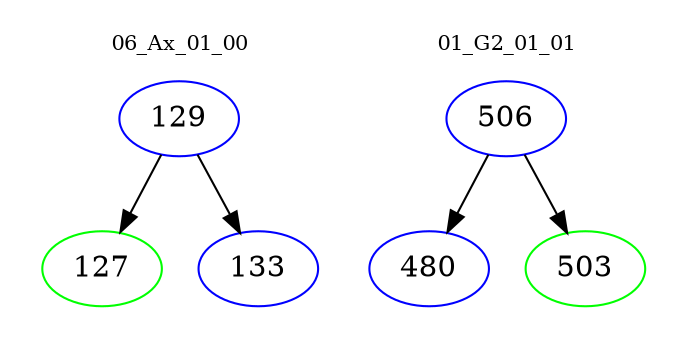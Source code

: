 digraph{
subgraph cluster_0 {
color = white
label = "06_Ax_01_00";
fontsize=10;
T0_129 [label="129", color="blue"]
T0_129 -> T0_127 [color="black"]
T0_127 [label="127", color="green"]
T0_129 -> T0_133 [color="black"]
T0_133 [label="133", color="blue"]
}
subgraph cluster_1 {
color = white
label = "01_G2_01_01";
fontsize=10;
T1_506 [label="506", color="blue"]
T1_506 -> T1_480 [color="black"]
T1_480 [label="480", color="blue"]
T1_506 -> T1_503 [color="black"]
T1_503 [label="503", color="green"]
}
}
